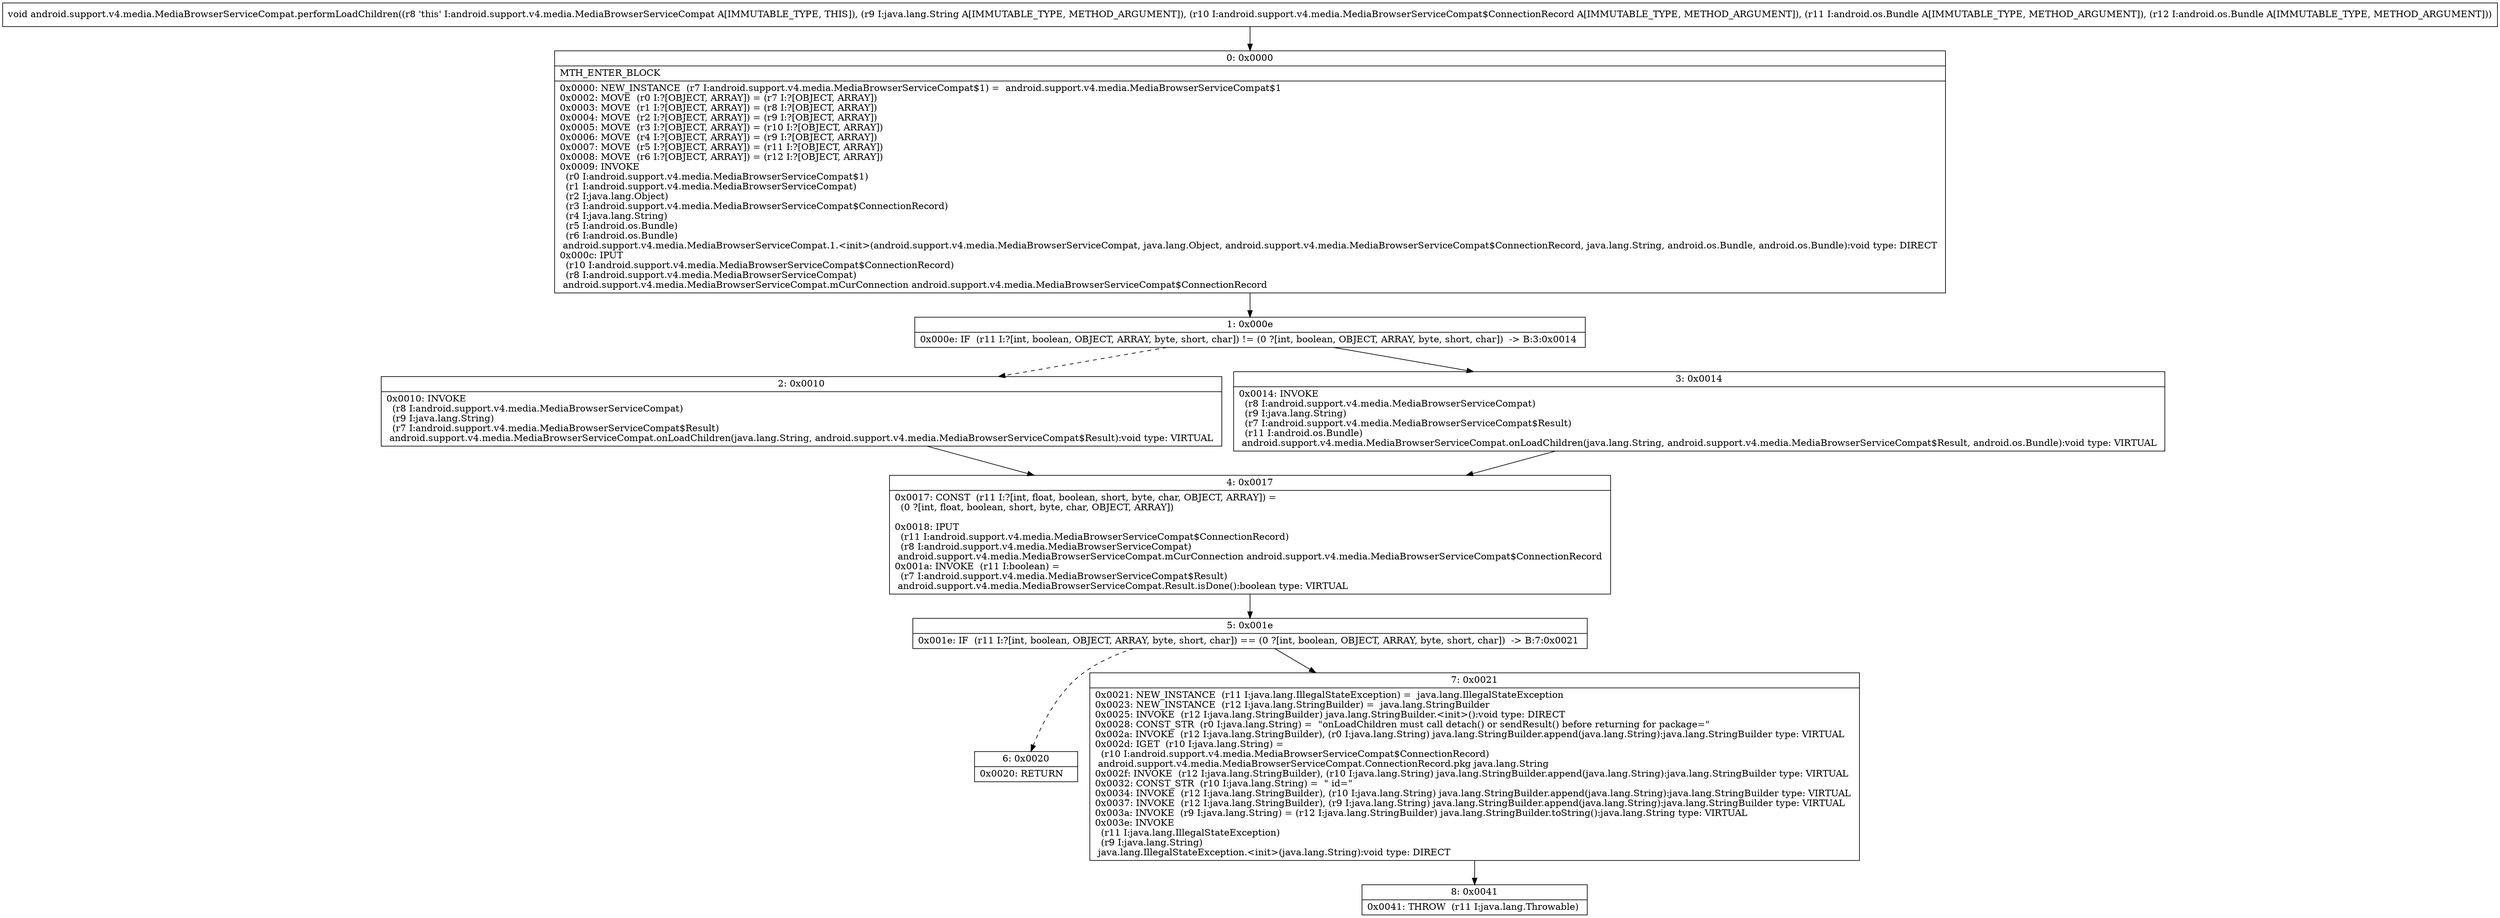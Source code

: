 digraph "CFG forandroid.support.v4.media.MediaBrowserServiceCompat.performLoadChildren(Ljava\/lang\/String;Landroid\/support\/v4\/media\/MediaBrowserServiceCompat$ConnectionRecord;Landroid\/os\/Bundle;Landroid\/os\/Bundle;)V" {
Node_0 [shape=record,label="{0\:\ 0x0000|MTH_ENTER_BLOCK\l|0x0000: NEW_INSTANCE  (r7 I:android.support.v4.media.MediaBrowserServiceCompat$1) =  android.support.v4.media.MediaBrowserServiceCompat$1 \l0x0002: MOVE  (r0 I:?[OBJECT, ARRAY]) = (r7 I:?[OBJECT, ARRAY]) \l0x0003: MOVE  (r1 I:?[OBJECT, ARRAY]) = (r8 I:?[OBJECT, ARRAY]) \l0x0004: MOVE  (r2 I:?[OBJECT, ARRAY]) = (r9 I:?[OBJECT, ARRAY]) \l0x0005: MOVE  (r3 I:?[OBJECT, ARRAY]) = (r10 I:?[OBJECT, ARRAY]) \l0x0006: MOVE  (r4 I:?[OBJECT, ARRAY]) = (r9 I:?[OBJECT, ARRAY]) \l0x0007: MOVE  (r5 I:?[OBJECT, ARRAY]) = (r11 I:?[OBJECT, ARRAY]) \l0x0008: MOVE  (r6 I:?[OBJECT, ARRAY]) = (r12 I:?[OBJECT, ARRAY]) \l0x0009: INVOKE  \l  (r0 I:android.support.v4.media.MediaBrowserServiceCompat$1)\l  (r1 I:android.support.v4.media.MediaBrowserServiceCompat)\l  (r2 I:java.lang.Object)\l  (r3 I:android.support.v4.media.MediaBrowserServiceCompat$ConnectionRecord)\l  (r4 I:java.lang.String)\l  (r5 I:android.os.Bundle)\l  (r6 I:android.os.Bundle)\l android.support.v4.media.MediaBrowserServiceCompat.1.\<init\>(android.support.v4.media.MediaBrowserServiceCompat, java.lang.Object, android.support.v4.media.MediaBrowserServiceCompat$ConnectionRecord, java.lang.String, android.os.Bundle, android.os.Bundle):void type: DIRECT \l0x000c: IPUT  \l  (r10 I:android.support.v4.media.MediaBrowserServiceCompat$ConnectionRecord)\l  (r8 I:android.support.v4.media.MediaBrowserServiceCompat)\l android.support.v4.media.MediaBrowserServiceCompat.mCurConnection android.support.v4.media.MediaBrowserServiceCompat$ConnectionRecord \l}"];
Node_1 [shape=record,label="{1\:\ 0x000e|0x000e: IF  (r11 I:?[int, boolean, OBJECT, ARRAY, byte, short, char]) != (0 ?[int, boolean, OBJECT, ARRAY, byte, short, char])  \-\> B:3:0x0014 \l}"];
Node_2 [shape=record,label="{2\:\ 0x0010|0x0010: INVOKE  \l  (r8 I:android.support.v4.media.MediaBrowserServiceCompat)\l  (r9 I:java.lang.String)\l  (r7 I:android.support.v4.media.MediaBrowserServiceCompat$Result)\l android.support.v4.media.MediaBrowserServiceCompat.onLoadChildren(java.lang.String, android.support.v4.media.MediaBrowserServiceCompat$Result):void type: VIRTUAL \l}"];
Node_3 [shape=record,label="{3\:\ 0x0014|0x0014: INVOKE  \l  (r8 I:android.support.v4.media.MediaBrowserServiceCompat)\l  (r9 I:java.lang.String)\l  (r7 I:android.support.v4.media.MediaBrowserServiceCompat$Result)\l  (r11 I:android.os.Bundle)\l android.support.v4.media.MediaBrowserServiceCompat.onLoadChildren(java.lang.String, android.support.v4.media.MediaBrowserServiceCompat$Result, android.os.Bundle):void type: VIRTUAL \l}"];
Node_4 [shape=record,label="{4\:\ 0x0017|0x0017: CONST  (r11 I:?[int, float, boolean, short, byte, char, OBJECT, ARRAY]) = \l  (0 ?[int, float, boolean, short, byte, char, OBJECT, ARRAY])\l \l0x0018: IPUT  \l  (r11 I:android.support.v4.media.MediaBrowserServiceCompat$ConnectionRecord)\l  (r8 I:android.support.v4.media.MediaBrowserServiceCompat)\l android.support.v4.media.MediaBrowserServiceCompat.mCurConnection android.support.v4.media.MediaBrowserServiceCompat$ConnectionRecord \l0x001a: INVOKE  (r11 I:boolean) = \l  (r7 I:android.support.v4.media.MediaBrowserServiceCompat$Result)\l android.support.v4.media.MediaBrowserServiceCompat.Result.isDone():boolean type: VIRTUAL \l}"];
Node_5 [shape=record,label="{5\:\ 0x001e|0x001e: IF  (r11 I:?[int, boolean, OBJECT, ARRAY, byte, short, char]) == (0 ?[int, boolean, OBJECT, ARRAY, byte, short, char])  \-\> B:7:0x0021 \l}"];
Node_6 [shape=record,label="{6\:\ 0x0020|0x0020: RETURN   \l}"];
Node_7 [shape=record,label="{7\:\ 0x0021|0x0021: NEW_INSTANCE  (r11 I:java.lang.IllegalStateException) =  java.lang.IllegalStateException \l0x0023: NEW_INSTANCE  (r12 I:java.lang.StringBuilder) =  java.lang.StringBuilder \l0x0025: INVOKE  (r12 I:java.lang.StringBuilder) java.lang.StringBuilder.\<init\>():void type: DIRECT \l0x0028: CONST_STR  (r0 I:java.lang.String) =  \"onLoadChildren must call detach() or sendResult() before returning for package=\" \l0x002a: INVOKE  (r12 I:java.lang.StringBuilder), (r0 I:java.lang.String) java.lang.StringBuilder.append(java.lang.String):java.lang.StringBuilder type: VIRTUAL \l0x002d: IGET  (r10 I:java.lang.String) = \l  (r10 I:android.support.v4.media.MediaBrowserServiceCompat$ConnectionRecord)\l android.support.v4.media.MediaBrowserServiceCompat.ConnectionRecord.pkg java.lang.String \l0x002f: INVOKE  (r12 I:java.lang.StringBuilder), (r10 I:java.lang.String) java.lang.StringBuilder.append(java.lang.String):java.lang.StringBuilder type: VIRTUAL \l0x0032: CONST_STR  (r10 I:java.lang.String) =  \" id=\" \l0x0034: INVOKE  (r12 I:java.lang.StringBuilder), (r10 I:java.lang.String) java.lang.StringBuilder.append(java.lang.String):java.lang.StringBuilder type: VIRTUAL \l0x0037: INVOKE  (r12 I:java.lang.StringBuilder), (r9 I:java.lang.String) java.lang.StringBuilder.append(java.lang.String):java.lang.StringBuilder type: VIRTUAL \l0x003a: INVOKE  (r9 I:java.lang.String) = (r12 I:java.lang.StringBuilder) java.lang.StringBuilder.toString():java.lang.String type: VIRTUAL \l0x003e: INVOKE  \l  (r11 I:java.lang.IllegalStateException)\l  (r9 I:java.lang.String)\l java.lang.IllegalStateException.\<init\>(java.lang.String):void type: DIRECT \l}"];
Node_8 [shape=record,label="{8\:\ 0x0041|0x0041: THROW  (r11 I:java.lang.Throwable) \l}"];
MethodNode[shape=record,label="{void android.support.v4.media.MediaBrowserServiceCompat.performLoadChildren((r8 'this' I:android.support.v4.media.MediaBrowserServiceCompat A[IMMUTABLE_TYPE, THIS]), (r9 I:java.lang.String A[IMMUTABLE_TYPE, METHOD_ARGUMENT]), (r10 I:android.support.v4.media.MediaBrowserServiceCompat$ConnectionRecord A[IMMUTABLE_TYPE, METHOD_ARGUMENT]), (r11 I:android.os.Bundle A[IMMUTABLE_TYPE, METHOD_ARGUMENT]), (r12 I:android.os.Bundle A[IMMUTABLE_TYPE, METHOD_ARGUMENT])) }"];
MethodNode -> Node_0;
Node_0 -> Node_1;
Node_1 -> Node_2[style=dashed];
Node_1 -> Node_3;
Node_2 -> Node_4;
Node_3 -> Node_4;
Node_4 -> Node_5;
Node_5 -> Node_6[style=dashed];
Node_5 -> Node_7;
Node_7 -> Node_8;
}

